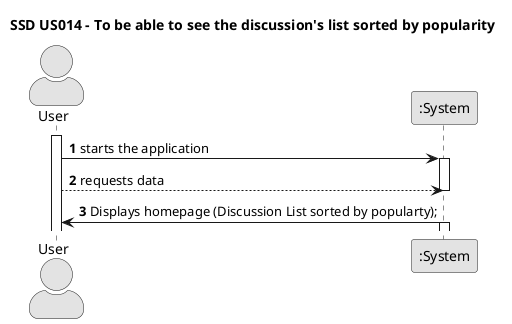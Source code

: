 @startuml
skinparam monochrome true
skinparam packageStyle rectangle
skinparam shadowing false
skinparam actorStyle awesome

title SSD US014 - To be able to see the discussion's list sorted by popularity

autonumber

actor "User" as User
participant ":System" as System

activate User

    User -> System : starts the application
    activate System

        User --> System : requests data
    deactivate System

    System -> User : Displays homepage (Discussion List sorted by popularty);
      
activate System
@enduml